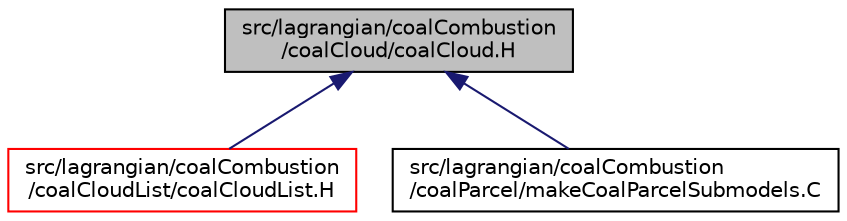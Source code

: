 digraph "src/lagrangian/coalCombustion/coalCloud/coalCloud.H"
{
  bgcolor="transparent";
  edge [fontname="Helvetica",fontsize="10",labelfontname="Helvetica",labelfontsize="10"];
  node [fontname="Helvetica",fontsize="10",shape=record];
  Node1 [label="src/lagrangian/coalCombustion\l/coalCloud/coalCloud.H",height=0.2,width=0.4,color="black", fillcolor="grey75", style="filled", fontcolor="black"];
  Node1 -> Node2 [dir="back",color="midnightblue",fontsize="10",style="solid",fontname="Helvetica"];
  Node2 [label="src/lagrangian/coalCombustion\l/coalCloudList/coalCloudList.H",height=0.2,width=0.4,color="red",URL="$a06487.html"];
  Node1 -> Node3 [dir="back",color="midnightblue",fontsize="10",style="solid",fontname="Helvetica"];
  Node3 [label="src/lagrangian/coalCombustion\l/coalParcel/makeCoalParcelSubmodels.C",height=0.2,width=0.4,color="black",URL="$a06490.html"];
}

